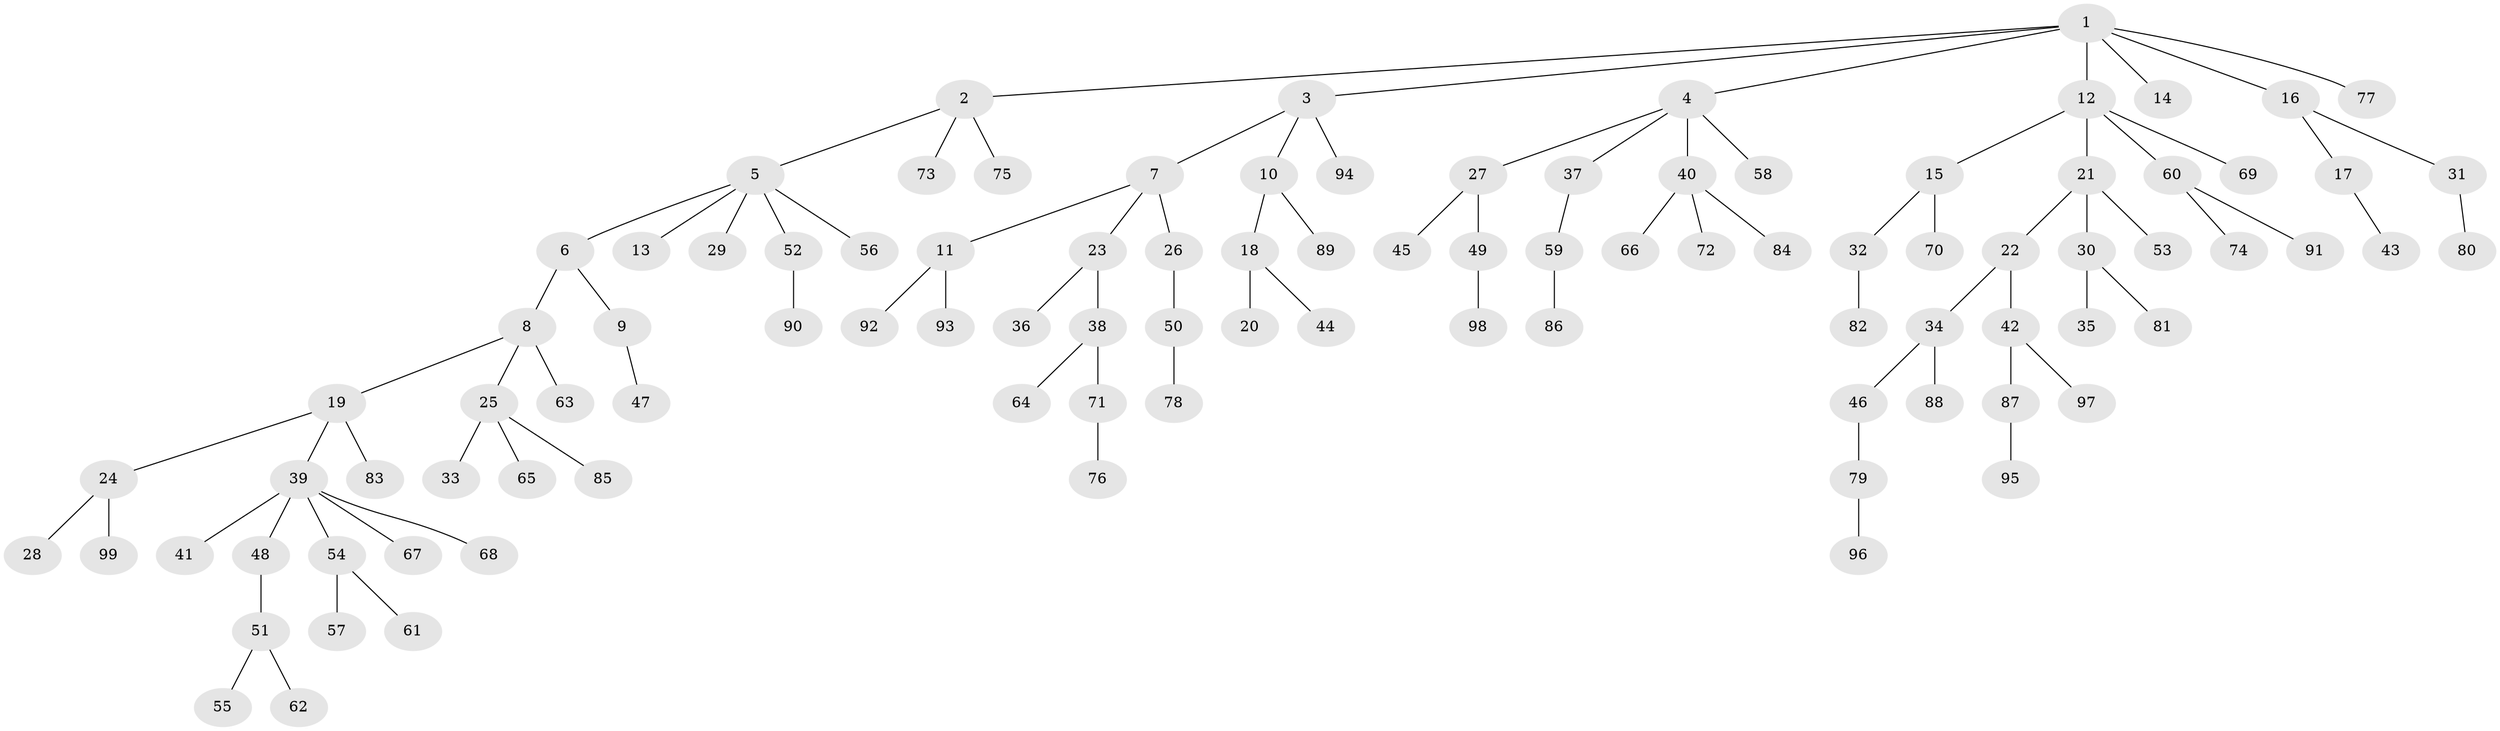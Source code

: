 // coarse degree distribution, {5: 0.03333333333333333, 2: 0.2, 3: 0.3, 1: 0.4666666666666667}
// Generated by graph-tools (version 1.1) at 2025/51/03/04/25 22:51:59]
// undirected, 99 vertices, 98 edges
graph export_dot {
  node [color=gray90,style=filled];
  1;
  2;
  3;
  4;
  5;
  6;
  7;
  8;
  9;
  10;
  11;
  12;
  13;
  14;
  15;
  16;
  17;
  18;
  19;
  20;
  21;
  22;
  23;
  24;
  25;
  26;
  27;
  28;
  29;
  30;
  31;
  32;
  33;
  34;
  35;
  36;
  37;
  38;
  39;
  40;
  41;
  42;
  43;
  44;
  45;
  46;
  47;
  48;
  49;
  50;
  51;
  52;
  53;
  54;
  55;
  56;
  57;
  58;
  59;
  60;
  61;
  62;
  63;
  64;
  65;
  66;
  67;
  68;
  69;
  70;
  71;
  72;
  73;
  74;
  75;
  76;
  77;
  78;
  79;
  80;
  81;
  82;
  83;
  84;
  85;
  86;
  87;
  88;
  89;
  90;
  91;
  92;
  93;
  94;
  95;
  96;
  97;
  98;
  99;
  1 -- 2;
  1 -- 3;
  1 -- 4;
  1 -- 12;
  1 -- 14;
  1 -- 16;
  1 -- 77;
  2 -- 5;
  2 -- 73;
  2 -- 75;
  3 -- 7;
  3 -- 10;
  3 -- 94;
  4 -- 27;
  4 -- 37;
  4 -- 40;
  4 -- 58;
  5 -- 6;
  5 -- 13;
  5 -- 29;
  5 -- 52;
  5 -- 56;
  6 -- 8;
  6 -- 9;
  7 -- 11;
  7 -- 23;
  7 -- 26;
  8 -- 19;
  8 -- 25;
  8 -- 63;
  9 -- 47;
  10 -- 18;
  10 -- 89;
  11 -- 92;
  11 -- 93;
  12 -- 15;
  12 -- 21;
  12 -- 60;
  12 -- 69;
  15 -- 32;
  15 -- 70;
  16 -- 17;
  16 -- 31;
  17 -- 43;
  18 -- 20;
  18 -- 44;
  19 -- 24;
  19 -- 39;
  19 -- 83;
  21 -- 22;
  21 -- 30;
  21 -- 53;
  22 -- 34;
  22 -- 42;
  23 -- 36;
  23 -- 38;
  24 -- 28;
  24 -- 99;
  25 -- 33;
  25 -- 65;
  25 -- 85;
  26 -- 50;
  27 -- 45;
  27 -- 49;
  30 -- 35;
  30 -- 81;
  31 -- 80;
  32 -- 82;
  34 -- 46;
  34 -- 88;
  37 -- 59;
  38 -- 64;
  38 -- 71;
  39 -- 41;
  39 -- 48;
  39 -- 54;
  39 -- 67;
  39 -- 68;
  40 -- 66;
  40 -- 72;
  40 -- 84;
  42 -- 87;
  42 -- 97;
  46 -- 79;
  48 -- 51;
  49 -- 98;
  50 -- 78;
  51 -- 55;
  51 -- 62;
  52 -- 90;
  54 -- 57;
  54 -- 61;
  59 -- 86;
  60 -- 74;
  60 -- 91;
  71 -- 76;
  79 -- 96;
  87 -- 95;
}
